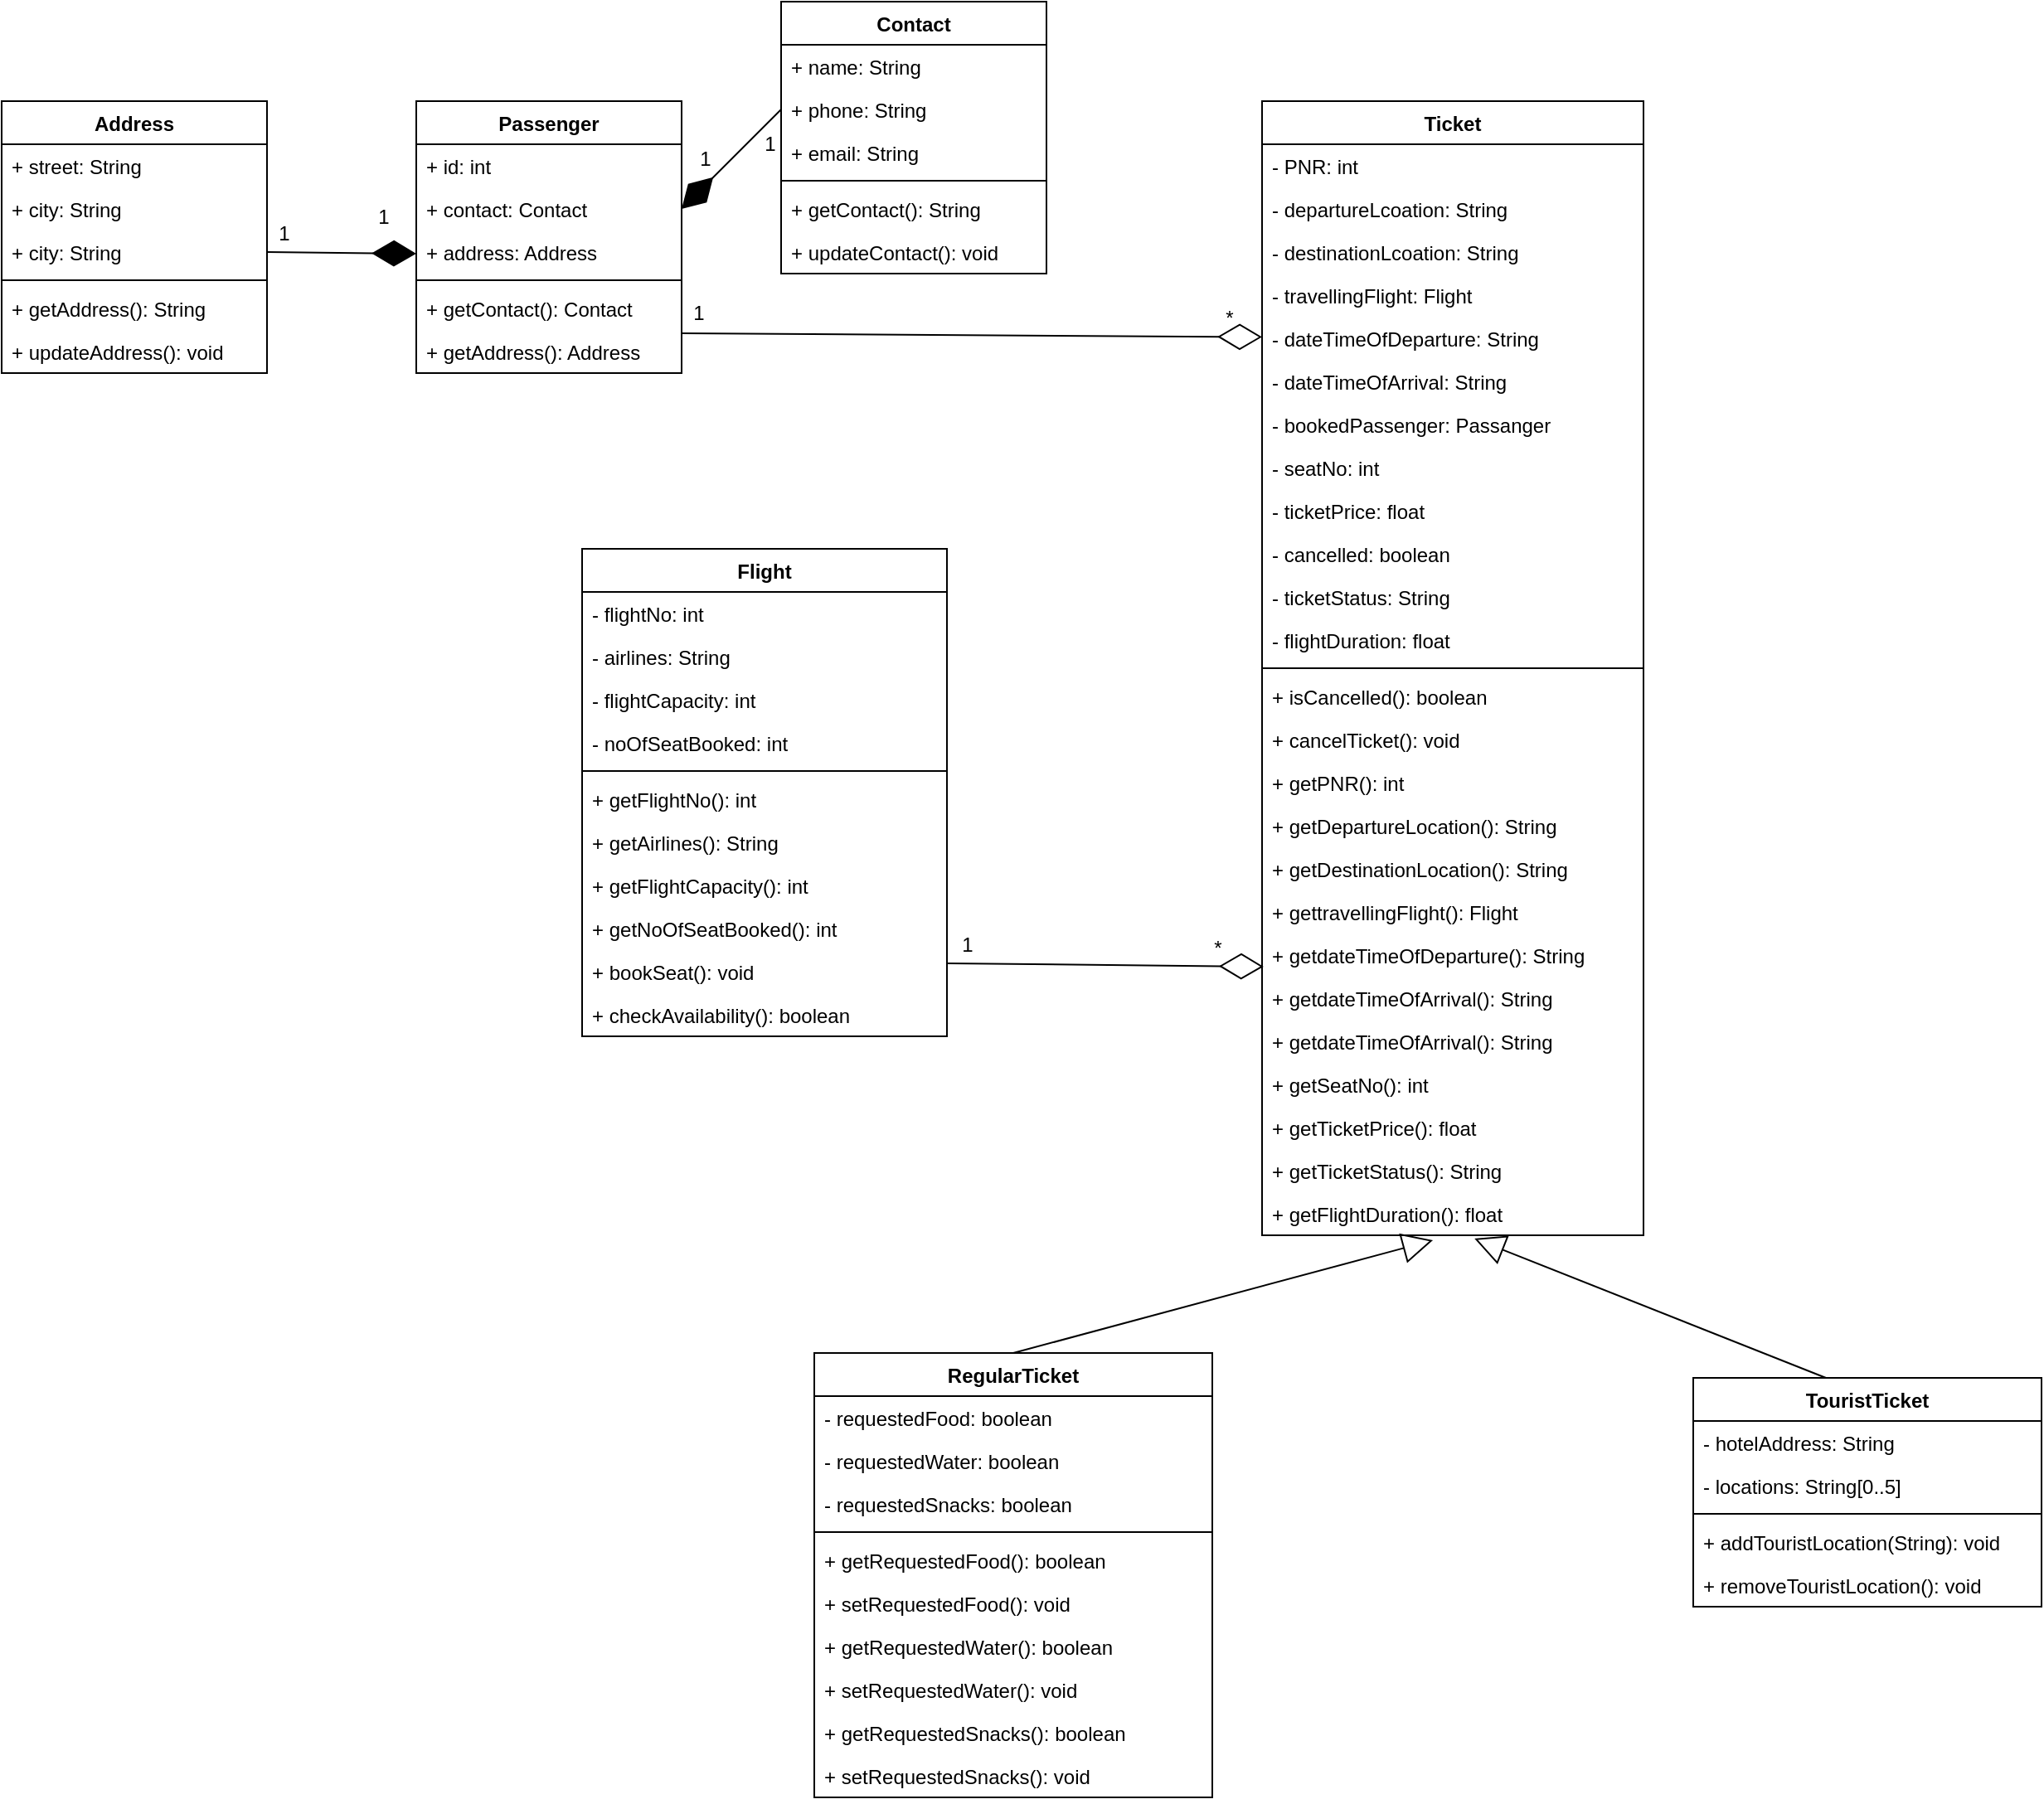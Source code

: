 <mxfile version="15.5.8" type="device"><diagram id="gFTwZwu3S3DwZ4AB7hiA" name="Page-1"><mxGraphModel dx="1837" dy="708" grid="1" gridSize="10" guides="1" tooltips="1" connect="1" arrows="1" fold="1" page="1" pageScale="1" pageWidth="850" pageHeight="1100" math="0" shadow="0"><root><mxCell id="ooJYQm6jYlHkS6XPse4F-0"/><mxCell id="ooJYQm6jYlHkS6XPse4F-1" parent="ooJYQm6jYlHkS6XPse4F-0"/><mxCell id="y-XHb2tvjfFpYCZIQN5m-0" value="Passenger" style="swimlane;fontStyle=1;align=center;verticalAlign=top;childLayout=stackLayout;horizontal=1;startSize=26;horizontalStack=0;resizeParent=1;resizeParentMax=0;resizeLast=0;collapsible=1;marginBottom=0;" vertex="1" parent="ooJYQm6jYlHkS6XPse4F-1"><mxGeometry x="340" y="120" width="160" height="164" as="geometry"/></mxCell><mxCell id="y-XHb2tvjfFpYCZIQN5m-1" value="+ id: int" style="text;strokeColor=none;fillColor=none;align=left;verticalAlign=top;spacingLeft=4;spacingRight=4;overflow=hidden;rotatable=0;points=[[0,0.5],[1,0.5]];portConstraint=eastwest;" vertex="1" parent="y-XHb2tvjfFpYCZIQN5m-0"><mxGeometry y="26" width="160" height="26" as="geometry"/></mxCell><mxCell id="y-XHb2tvjfFpYCZIQN5m-4" value="+ contact: Contact" style="text;strokeColor=none;fillColor=none;align=left;verticalAlign=top;spacingLeft=4;spacingRight=4;overflow=hidden;rotatable=0;points=[[0,0.5],[1,0.5]];portConstraint=eastwest;" vertex="1" parent="y-XHb2tvjfFpYCZIQN5m-0"><mxGeometry y="52" width="160" height="26" as="geometry"/></mxCell><mxCell id="y-XHb2tvjfFpYCZIQN5m-5" value="+ address: Address" style="text;strokeColor=none;fillColor=none;align=left;verticalAlign=top;spacingLeft=4;spacingRight=4;overflow=hidden;rotatable=0;points=[[0,0.5],[1,0.5]];portConstraint=eastwest;" vertex="1" parent="y-XHb2tvjfFpYCZIQN5m-0"><mxGeometry y="78" width="160" height="26" as="geometry"/></mxCell><mxCell id="y-XHb2tvjfFpYCZIQN5m-2" value="" style="line;strokeWidth=1;fillColor=none;align=left;verticalAlign=middle;spacingTop=-1;spacingLeft=3;spacingRight=3;rotatable=0;labelPosition=right;points=[];portConstraint=eastwest;" vertex="1" parent="y-XHb2tvjfFpYCZIQN5m-0"><mxGeometry y="104" width="160" height="8" as="geometry"/></mxCell><mxCell id="y-XHb2tvjfFpYCZIQN5m-3" value="+ getContact(): Contact" style="text;strokeColor=none;fillColor=none;align=left;verticalAlign=top;spacingLeft=4;spacingRight=4;overflow=hidden;rotatable=0;points=[[0,0.5],[1,0.5]];portConstraint=eastwest;" vertex="1" parent="y-XHb2tvjfFpYCZIQN5m-0"><mxGeometry y="112" width="160" height="26" as="geometry"/></mxCell><mxCell id="y-XHb2tvjfFpYCZIQN5m-6" value="+ getAddress(): Address" style="text;strokeColor=none;fillColor=none;align=left;verticalAlign=top;spacingLeft=4;spacingRight=4;overflow=hidden;rotatable=0;points=[[0,0.5],[1,0.5]];portConstraint=eastwest;" vertex="1" parent="y-XHb2tvjfFpYCZIQN5m-0"><mxGeometry y="138" width="160" height="26" as="geometry"/></mxCell><mxCell id="y-XHb2tvjfFpYCZIQN5m-7" value="Address" style="swimlane;fontStyle=1;align=center;verticalAlign=top;childLayout=stackLayout;horizontal=1;startSize=26;horizontalStack=0;resizeParent=1;resizeParentMax=0;resizeLast=0;collapsible=1;marginBottom=0;" vertex="1" parent="ooJYQm6jYlHkS6XPse4F-1"><mxGeometry x="90" y="120" width="160" height="164" as="geometry"/></mxCell><mxCell id="y-XHb2tvjfFpYCZIQN5m-12" value="+ street: String" style="text;strokeColor=none;fillColor=none;align=left;verticalAlign=top;spacingLeft=4;spacingRight=4;overflow=hidden;rotatable=0;points=[[0,0.5],[1,0.5]];portConstraint=eastwest;" vertex="1" parent="y-XHb2tvjfFpYCZIQN5m-7"><mxGeometry y="26" width="160" height="26" as="geometry"/></mxCell><mxCell id="y-XHb2tvjfFpYCZIQN5m-13" value="+ city: String" style="text;strokeColor=none;fillColor=none;align=left;verticalAlign=top;spacingLeft=4;spacingRight=4;overflow=hidden;rotatable=0;points=[[0,0.5],[1,0.5]];portConstraint=eastwest;" vertex="1" parent="y-XHb2tvjfFpYCZIQN5m-7"><mxGeometry y="52" width="160" height="26" as="geometry"/></mxCell><mxCell id="y-XHb2tvjfFpYCZIQN5m-8" value="+ city: String" style="text;strokeColor=none;fillColor=none;align=left;verticalAlign=top;spacingLeft=4;spacingRight=4;overflow=hidden;rotatable=0;points=[[0,0.5],[1,0.5]];portConstraint=eastwest;" vertex="1" parent="y-XHb2tvjfFpYCZIQN5m-7"><mxGeometry y="78" width="160" height="26" as="geometry"/></mxCell><mxCell id="y-XHb2tvjfFpYCZIQN5m-9" value="" style="line;strokeWidth=1;fillColor=none;align=left;verticalAlign=middle;spacingTop=-1;spacingLeft=3;spacingRight=3;rotatable=0;labelPosition=right;points=[];portConstraint=eastwest;" vertex="1" parent="y-XHb2tvjfFpYCZIQN5m-7"><mxGeometry y="104" width="160" height="8" as="geometry"/></mxCell><mxCell id="y-XHb2tvjfFpYCZIQN5m-14" value="+ getAddress(): String" style="text;strokeColor=none;fillColor=none;align=left;verticalAlign=top;spacingLeft=4;spacingRight=4;overflow=hidden;rotatable=0;points=[[0,0.5],[1,0.5]];portConstraint=eastwest;" vertex="1" parent="y-XHb2tvjfFpYCZIQN5m-7"><mxGeometry y="112" width="160" height="26" as="geometry"/></mxCell><mxCell id="y-XHb2tvjfFpYCZIQN5m-10" value="+ updateAddress(): void" style="text;strokeColor=none;fillColor=none;align=left;verticalAlign=top;spacingLeft=4;spacingRight=4;overflow=hidden;rotatable=0;points=[[0,0.5],[1,0.5]];portConstraint=eastwest;" vertex="1" parent="y-XHb2tvjfFpYCZIQN5m-7"><mxGeometry y="138" width="160" height="26" as="geometry"/></mxCell><mxCell id="y-XHb2tvjfFpYCZIQN5m-15" value="" style="endArrow=diamondThin;endFill=1;endSize=24;html=1;rounded=0;exitX=1;exitY=0.5;exitDx=0;exitDy=0;" edge="1" parent="ooJYQm6jYlHkS6XPse4F-1" source="y-XHb2tvjfFpYCZIQN5m-8"><mxGeometry width="160" relative="1" as="geometry"><mxPoint x="270" y="212" as="sourcePoint"/><mxPoint x="340" y="212" as="targetPoint"/></mxGeometry></mxCell><mxCell id="y-XHb2tvjfFpYCZIQN5m-16" value="Contact" style="swimlane;fontStyle=1;align=center;verticalAlign=top;childLayout=stackLayout;horizontal=1;startSize=26;horizontalStack=0;resizeParent=1;resizeParentMax=0;resizeLast=0;collapsible=1;marginBottom=0;" vertex="1" parent="ooJYQm6jYlHkS6XPse4F-1"><mxGeometry x="560" y="60" width="160" height="164" as="geometry"/></mxCell><mxCell id="y-XHb2tvjfFpYCZIQN5m-17" value="+ name: String" style="text;strokeColor=none;fillColor=none;align=left;verticalAlign=top;spacingLeft=4;spacingRight=4;overflow=hidden;rotatable=0;points=[[0,0.5],[1,0.5]];portConstraint=eastwest;" vertex="1" parent="y-XHb2tvjfFpYCZIQN5m-16"><mxGeometry y="26" width="160" height="26" as="geometry"/></mxCell><mxCell id="y-XHb2tvjfFpYCZIQN5m-20" value="+ phone: String" style="text;strokeColor=none;fillColor=none;align=left;verticalAlign=top;spacingLeft=4;spacingRight=4;overflow=hidden;rotatable=0;points=[[0,0.5],[1,0.5]];portConstraint=eastwest;" vertex="1" parent="y-XHb2tvjfFpYCZIQN5m-16"><mxGeometry y="52" width="160" height="26" as="geometry"/></mxCell><mxCell id="y-XHb2tvjfFpYCZIQN5m-21" value="+ email: String" style="text;strokeColor=none;fillColor=none;align=left;verticalAlign=top;spacingLeft=4;spacingRight=4;overflow=hidden;rotatable=0;points=[[0,0.5],[1,0.5]];portConstraint=eastwest;" vertex="1" parent="y-XHb2tvjfFpYCZIQN5m-16"><mxGeometry y="78" width="160" height="26" as="geometry"/></mxCell><mxCell id="y-XHb2tvjfFpYCZIQN5m-18" value="" style="line;strokeWidth=1;fillColor=none;align=left;verticalAlign=middle;spacingTop=-1;spacingLeft=3;spacingRight=3;rotatable=0;labelPosition=right;points=[];portConstraint=eastwest;" vertex="1" parent="y-XHb2tvjfFpYCZIQN5m-16"><mxGeometry y="104" width="160" height="8" as="geometry"/></mxCell><mxCell id="y-XHb2tvjfFpYCZIQN5m-19" value="+ getContact(): String" style="text;strokeColor=none;fillColor=none;align=left;verticalAlign=top;spacingLeft=4;spacingRight=4;overflow=hidden;rotatable=0;points=[[0,0.5],[1,0.5]];portConstraint=eastwest;" vertex="1" parent="y-XHb2tvjfFpYCZIQN5m-16"><mxGeometry y="112" width="160" height="26" as="geometry"/></mxCell><mxCell id="y-XHb2tvjfFpYCZIQN5m-22" value="+ updateContact(): void" style="text;strokeColor=none;fillColor=none;align=left;verticalAlign=top;spacingLeft=4;spacingRight=4;overflow=hidden;rotatable=0;points=[[0,0.5],[1,0.5]];portConstraint=eastwest;" vertex="1" parent="y-XHb2tvjfFpYCZIQN5m-16"><mxGeometry y="138" width="160" height="26" as="geometry"/></mxCell><mxCell id="y-XHb2tvjfFpYCZIQN5m-23" value="" style="endArrow=diamondThin;endFill=1;endSize=24;html=1;rounded=0;exitX=0;exitY=0.5;exitDx=0;exitDy=0;entryX=1;entryY=0.5;entryDx=0;entryDy=0;" edge="1" parent="ooJYQm6jYlHkS6XPse4F-1" source="y-XHb2tvjfFpYCZIQN5m-20" target="y-XHb2tvjfFpYCZIQN5m-4"><mxGeometry width="160" relative="1" as="geometry"><mxPoint x="260" y="221" as="sourcePoint"/><mxPoint x="350" y="222" as="targetPoint"/></mxGeometry></mxCell><mxCell id="y-XHb2tvjfFpYCZIQN5m-25" value="Flight&#10;" style="swimlane;fontStyle=1;align=center;verticalAlign=top;childLayout=stackLayout;horizontal=1;startSize=26;horizontalStack=0;resizeParent=1;resizeParentMax=0;resizeLast=0;collapsible=1;marginBottom=0;" vertex="1" parent="ooJYQm6jYlHkS6XPse4F-1"><mxGeometry x="440" y="390" width="220" height="294" as="geometry"/></mxCell><mxCell id="y-XHb2tvjfFpYCZIQN5m-26" value="- flightNo: int" style="text;strokeColor=none;fillColor=none;align=left;verticalAlign=top;spacingLeft=4;spacingRight=4;overflow=hidden;rotatable=0;points=[[0,0.5],[1,0.5]];portConstraint=eastwest;" vertex="1" parent="y-XHb2tvjfFpYCZIQN5m-25"><mxGeometry y="26" width="220" height="26" as="geometry"/></mxCell><mxCell id="y-XHb2tvjfFpYCZIQN5m-29" value="- airlines: String" style="text;strokeColor=none;fillColor=none;align=left;verticalAlign=top;spacingLeft=4;spacingRight=4;overflow=hidden;rotatable=0;points=[[0,0.5],[1,0.5]];portConstraint=eastwest;" vertex="1" parent="y-XHb2tvjfFpYCZIQN5m-25"><mxGeometry y="52" width="220" height="26" as="geometry"/></mxCell><mxCell id="y-XHb2tvjfFpYCZIQN5m-30" value="- flightCapacity: int" style="text;strokeColor=none;fillColor=none;align=left;verticalAlign=top;spacingLeft=4;spacingRight=4;overflow=hidden;rotatable=0;points=[[0,0.5],[1,0.5]];portConstraint=eastwest;" vertex="1" parent="y-XHb2tvjfFpYCZIQN5m-25"><mxGeometry y="78" width="220" height="26" as="geometry"/></mxCell><mxCell id="y-XHb2tvjfFpYCZIQN5m-32" value="- noOfSeatBooked: int" style="text;strokeColor=none;fillColor=none;align=left;verticalAlign=top;spacingLeft=4;spacingRight=4;overflow=hidden;rotatable=0;points=[[0,0.5],[1,0.5]];portConstraint=eastwest;" vertex="1" parent="y-XHb2tvjfFpYCZIQN5m-25"><mxGeometry y="104" width="220" height="26" as="geometry"/></mxCell><mxCell id="y-XHb2tvjfFpYCZIQN5m-27" value="" style="line;strokeWidth=1;fillColor=none;align=left;verticalAlign=middle;spacingTop=-1;spacingLeft=3;spacingRight=3;rotatable=0;labelPosition=right;points=[];portConstraint=eastwest;" vertex="1" parent="y-XHb2tvjfFpYCZIQN5m-25"><mxGeometry y="130" width="220" height="8" as="geometry"/></mxCell><mxCell id="y-XHb2tvjfFpYCZIQN5m-28" value="+ getFlightNo(): int" style="text;strokeColor=none;fillColor=none;align=left;verticalAlign=top;spacingLeft=4;spacingRight=4;overflow=hidden;rotatable=0;points=[[0,0.5],[1,0.5]];portConstraint=eastwest;" vertex="1" parent="y-XHb2tvjfFpYCZIQN5m-25"><mxGeometry y="138" width="220" height="26" as="geometry"/></mxCell><mxCell id="y-XHb2tvjfFpYCZIQN5m-33" value="+ getAirlines(): String" style="text;strokeColor=none;fillColor=none;align=left;verticalAlign=top;spacingLeft=4;spacingRight=4;overflow=hidden;rotatable=0;points=[[0,0.5],[1,0.5]];portConstraint=eastwest;" vertex="1" parent="y-XHb2tvjfFpYCZIQN5m-25"><mxGeometry y="164" width="220" height="26" as="geometry"/></mxCell><mxCell id="y-XHb2tvjfFpYCZIQN5m-34" value="+ getFlightCapacity(): int" style="text;strokeColor=none;fillColor=none;align=left;verticalAlign=top;spacingLeft=4;spacingRight=4;overflow=hidden;rotatable=0;points=[[0,0.5],[1,0.5]];portConstraint=eastwest;" vertex="1" parent="y-XHb2tvjfFpYCZIQN5m-25"><mxGeometry y="190" width="220" height="26" as="geometry"/></mxCell><mxCell id="y-XHb2tvjfFpYCZIQN5m-35" value="+ getNoOfSeatBooked(): int" style="text;strokeColor=none;fillColor=none;align=left;verticalAlign=top;spacingLeft=4;spacingRight=4;overflow=hidden;rotatable=0;points=[[0,0.5],[1,0.5]];portConstraint=eastwest;" vertex="1" parent="y-XHb2tvjfFpYCZIQN5m-25"><mxGeometry y="216" width="220" height="26" as="geometry"/></mxCell><mxCell id="y-XHb2tvjfFpYCZIQN5m-36" value="+ bookSeat(): void" style="text;strokeColor=none;fillColor=none;align=left;verticalAlign=top;spacingLeft=4;spacingRight=4;overflow=hidden;rotatable=0;points=[[0,0.5],[1,0.5]];portConstraint=eastwest;" vertex="1" parent="y-XHb2tvjfFpYCZIQN5m-25"><mxGeometry y="242" width="220" height="26" as="geometry"/></mxCell><mxCell id="y-XHb2tvjfFpYCZIQN5m-37" value="+ checkAvailability(): boolean" style="text;strokeColor=none;fillColor=none;align=left;verticalAlign=top;spacingLeft=4;spacingRight=4;overflow=hidden;rotatable=0;points=[[0,0.5],[1,0.5]];portConstraint=eastwest;" vertex="1" parent="y-XHb2tvjfFpYCZIQN5m-25"><mxGeometry y="268" width="220" height="26" as="geometry"/></mxCell><mxCell id="y-XHb2tvjfFpYCZIQN5m-38" value="Ticket&#10;" style="swimlane;fontStyle=1;align=center;verticalAlign=top;childLayout=stackLayout;horizontal=1;startSize=26;horizontalStack=0;resizeParent=1;resizeParentMax=0;resizeLast=0;collapsible=1;marginBottom=0;" vertex="1" parent="ooJYQm6jYlHkS6XPse4F-1"><mxGeometry x="850" y="120" width="230" height="684" as="geometry"/></mxCell><mxCell id="y-XHb2tvjfFpYCZIQN5m-39" value="- PNR: int" style="text;strokeColor=none;fillColor=none;align=left;verticalAlign=top;spacingLeft=4;spacingRight=4;overflow=hidden;rotatable=0;points=[[0,0.5],[1,0.5]];portConstraint=eastwest;" vertex="1" parent="y-XHb2tvjfFpYCZIQN5m-38"><mxGeometry y="26" width="230" height="26" as="geometry"/></mxCell><mxCell id="y-XHb2tvjfFpYCZIQN5m-42" value="- departureLcoation: String" style="text;strokeColor=none;fillColor=none;align=left;verticalAlign=top;spacingLeft=4;spacingRight=4;overflow=hidden;rotatable=0;points=[[0,0.5],[1,0.5]];portConstraint=eastwest;" vertex="1" parent="y-XHb2tvjfFpYCZIQN5m-38"><mxGeometry y="52" width="230" height="26" as="geometry"/></mxCell><mxCell id="y-XHb2tvjfFpYCZIQN5m-43" value="- destinationLcoation: String" style="text;strokeColor=none;fillColor=none;align=left;verticalAlign=top;spacingLeft=4;spacingRight=4;overflow=hidden;rotatable=0;points=[[0,0.5],[1,0.5]];portConstraint=eastwest;" vertex="1" parent="y-XHb2tvjfFpYCZIQN5m-38"><mxGeometry y="78" width="230" height="26" as="geometry"/></mxCell><mxCell id="y-XHb2tvjfFpYCZIQN5m-44" value="- travellingFlight: Flight" style="text;strokeColor=none;fillColor=none;align=left;verticalAlign=top;spacingLeft=4;spacingRight=4;overflow=hidden;rotatable=0;points=[[0,0.5],[1,0.5]];portConstraint=eastwest;" vertex="1" parent="y-XHb2tvjfFpYCZIQN5m-38"><mxGeometry y="104" width="230" height="26" as="geometry"/></mxCell><mxCell id="y-XHb2tvjfFpYCZIQN5m-45" value="- dateTimeOfDeparture: String" style="text;strokeColor=none;fillColor=none;align=left;verticalAlign=top;spacingLeft=4;spacingRight=4;overflow=hidden;rotatable=0;points=[[0,0.5],[1,0.5]];portConstraint=eastwest;" vertex="1" parent="y-XHb2tvjfFpYCZIQN5m-38"><mxGeometry y="130" width="230" height="26" as="geometry"/></mxCell><mxCell id="y-XHb2tvjfFpYCZIQN5m-46" value="- dateTimeOfArrival: String" style="text;strokeColor=none;fillColor=none;align=left;verticalAlign=top;spacingLeft=4;spacingRight=4;overflow=hidden;rotatable=0;points=[[0,0.5],[1,0.5]];portConstraint=eastwest;" vertex="1" parent="y-XHb2tvjfFpYCZIQN5m-38"><mxGeometry y="156" width="230" height="26" as="geometry"/></mxCell><mxCell id="y-XHb2tvjfFpYCZIQN5m-47" value="- bookedPassenger: Passanger" style="text;strokeColor=none;fillColor=none;align=left;verticalAlign=top;spacingLeft=4;spacingRight=4;overflow=hidden;rotatable=0;points=[[0,0.5],[1,0.5]];portConstraint=eastwest;" vertex="1" parent="y-XHb2tvjfFpYCZIQN5m-38"><mxGeometry y="182" width="230" height="26" as="geometry"/></mxCell><mxCell id="y-XHb2tvjfFpYCZIQN5m-48" value="- seatNo: int" style="text;strokeColor=none;fillColor=none;align=left;verticalAlign=top;spacingLeft=4;spacingRight=4;overflow=hidden;rotatable=0;points=[[0,0.5],[1,0.5]];portConstraint=eastwest;" vertex="1" parent="y-XHb2tvjfFpYCZIQN5m-38"><mxGeometry y="208" width="230" height="26" as="geometry"/></mxCell><mxCell id="y-XHb2tvjfFpYCZIQN5m-49" value="- ticketPrice: float" style="text;strokeColor=none;fillColor=none;align=left;verticalAlign=top;spacingLeft=4;spacingRight=4;overflow=hidden;rotatable=0;points=[[0,0.5],[1,0.5]];portConstraint=eastwest;" vertex="1" parent="y-XHb2tvjfFpYCZIQN5m-38"><mxGeometry y="234" width="230" height="26" as="geometry"/></mxCell><mxCell id="y-XHb2tvjfFpYCZIQN5m-50" value="- cancelled: boolean" style="text;strokeColor=none;fillColor=none;align=left;verticalAlign=top;spacingLeft=4;spacingRight=4;overflow=hidden;rotatable=0;points=[[0,0.5],[1,0.5]];portConstraint=eastwest;" vertex="1" parent="y-XHb2tvjfFpYCZIQN5m-38"><mxGeometry y="260" width="230" height="26" as="geometry"/></mxCell><mxCell id="y-XHb2tvjfFpYCZIQN5m-51" value="- ticketStatus: String" style="text;strokeColor=none;fillColor=none;align=left;verticalAlign=top;spacingLeft=4;spacingRight=4;overflow=hidden;rotatable=0;points=[[0,0.5],[1,0.5]];portConstraint=eastwest;" vertex="1" parent="y-XHb2tvjfFpYCZIQN5m-38"><mxGeometry y="286" width="230" height="26" as="geometry"/></mxCell><mxCell id="y-XHb2tvjfFpYCZIQN5m-52" value="- flightDuration: float" style="text;strokeColor=none;fillColor=none;align=left;verticalAlign=top;spacingLeft=4;spacingRight=4;overflow=hidden;rotatable=0;points=[[0,0.5],[1,0.5]];portConstraint=eastwest;" vertex="1" parent="y-XHb2tvjfFpYCZIQN5m-38"><mxGeometry y="312" width="230" height="26" as="geometry"/></mxCell><mxCell id="y-XHb2tvjfFpYCZIQN5m-40" value="" style="line;strokeWidth=1;fillColor=none;align=left;verticalAlign=middle;spacingTop=-1;spacingLeft=3;spacingRight=3;rotatable=0;labelPosition=right;points=[];portConstraint=eastwest;" vertex="1" parent="y-XHb2tvjfFpYCZIQN5m-38"><mxGeometry y="338" width="230" height="8" as="geometry"/></mxCell><mxCell id="y-XHb2tvjfFpYCZIQN5m-41" value="+ isCancelled(): boolean" style="text;strokeColor=none;fillColor=none;align=left;verticalAlign=top;spacingLeft=4;spacingRight=4;overflow=hidden;rotatable=0;points=[[0,0.5],[1,0.5]];portConstraint=eastwest;" vertex="1" parent="y-XHb2tvjfFpYCZIQN5m-38"><mxGeometry y="346" width="230" height="26" as="geometry"/></mxCell><mxCell id="y-XHb2tvjfFpYCZIQN5m-53" value="+ cancelTicket(): void" style="text;strokeColor=none;fillColor=none;align=left;verticalAlign=top;spacingLeft=4;spacingRight=4;overflow=hidden;rotatable=0;points=[[0,0.5],[1,0.5]];portConstraint=eastwest;" vertex="1" parent="y-XHb2tvjfFpYCZIQN5m-38"><mxGeometry y="372" width="230" height="26" as="geometry"/></mxCell><mxCell id="y-XHb2tvjfFpYCZIQN5m-54" value="+ getPNR(): int" style="text;strokeColor=none;fillColor=none;align=left;verticalAlign=top;spacingLeft=4;spacingRight=4;overflow=hidden;rotatable=0;points=[[0,0.5],[1,0.5]];portConstraint=eastwest;" vertex="1" parent="y-XHb2tvjfFpYCZIQN5m-38"><mxGeometry y="398" width="230" height="26" as="geometry"/></mxCell><mxCell id="y-XHb2tvjfFpYCZIQN5m-55" value="+ getDepartureLocation(): String" style="text;strokeColor=none;fillColor=none;align=left;verticalAlign=top;spacingLeft=4;spacingRight=4;overflow=hidden;rotatable=0;points=[[0,0.5],[1,0.5]];portConstraint=eastwest;" vertex="1" parent="y-XHb2tvjfFpYCZIQN5m-38"><mxGeometry y="424" width="230" height="26" as="geometry"/></mxCell><mxCell id="y-XHb2tvjfFpYCZIQN5m-56" value="+ getDestinationLocation(): String" style="text;strokeColor=none;fillColor=none;align=left;verticalAlign=top;spacingLeft=4;spacingRight=4;overflow=hidden;rotatable=0;points=[[0,0.5],[1,0.5]];portConstraint=eastwest;" vertex="1" parent="y-XHb2tvjfFpYCZIQN5m-38"><mxGeometry y="450" width="230" height="26" as="geometry"/></mxCell><mxCell id="y-XHb2tvjfFpYCZIQN5m-57" value="+ gettravellingFlight(): Flight" style="text;strokeColor=none;fillColor=none;align=left;verticalAlign=top;spacingLeft=4;spacingRight=4;overflow=hidden;rotatable=0;points=[[0,0.5],[1,0.5]];portConstraint=eastwest;" vertex="1" parent="y-XHb2tvjfFpYCZIQN5m-38"><mxGeometry y="476" width="230" height="26" as="geometry"/></mxCell><mxCell id="y-XHb2tvjfFpYCZIQN5m-58" value="+ getdateTimeOfDeparture(): String" style="text;strokeColor=none;fillColor=none;align=left;verticalAlign=top;spacingLeft=4;spacingRight=4;overflow=hidden;rotatable=0;points=[[0,0.5],[1,0.5]];portConstraint=eastwest;" vertex="1" parent="y-XHb2tvjfFpYCZIQN5m-38"><mxGeometry y="502" width="230" height="26" as="geometry"/></mxCell><mxCell id="y-XHb2tvjfFpYCZIQN5m-59" value="+ getdateTimeOfArrival(): String" style="text;strokeColor=none;fillColor=none;align=left;verticalAlign=top;spacingLeft=4;spacingRight=4;overflow=hidden;rotatable=0;points=[[0,0.5],[1,0.5]];portConstraint=eastwest;" vertex="1" parent="y-XHb2tvjfFpYCZIQN5m-38"><mxGeometry y="528" width="230" height="26" as="geometry"/></mxCell><mxCell id="y-XHb2tvjfFpYCZIQN5m-60" value="+ getdateTimeOfArrival(): String" style="text;strokeColor=none;fillColor=none;align=left;verticalAlign=top;spacingLeft=4;spacingRight=4;overflow=hidden;rotatable=0;points=[[0,0.5],[1,0.5]];portConstraint=eastwest;" vertex="1" parent="y-XHb2tvjfFpYCZIQN5m-38"><mxGeometry y="554" width="230" height="26" as="geometry"/></mxCell><mxCell id="y-XHb2tvjfFpYCZIQN5m-61" value="+ getSeatNo(): int" style="text;strokeColor=none;fillColor=none;align=left;verticalAlign=top;spacingLeft=4;spacingRight=4;overflow=hidden;rotatable=0;points=[[0,0.5],[1,0.5]];portConstraint=eastwest;" vertex="1" parent="y-XHb2tvjfFpYCZIQN5m-38"><mxGeometry y="580" width="230" height="26" as="geometry"/></mxCell><mxCell id="y-XHb2tvjfFpYCZIQN5m-62" value="+ getTicketPrice(): float" style="text;strokeColor=none;fillColor=none;align=left;verticalAlign=top;spacingLeft=4;spacingRight=4;overflow=hidden;rotatable=0;points=[[0,0.5],[1,0.5]];portConstraint=eastwest;" vertex="1" parent="y-XHb2tvjfFpYCZIQN5m-38"><mxGeometry y="606" width="230" height="26" as="geometry"/></mxCell><mxCell id="y-XHb2tvjfFpYCZIQN5m-63" value="+ getTicketStatus(): String" style="text;strokeColor=none;fillColor=none;align=left;verticalAlign=top;spacingLeft=4;spacingRight=4;overflow=hidden;rotatable=0;points=[[0,0.5],[1,0.5]];portConstraint=eastwest;" vertex="1" parent="y-XHb2tvjfFpYCZIQN5m-38"><mxGeometry y="632" width="230" height="26" as="geometry"/></mxCell><mxCell id="y-XHb2tvjfFpYCZIQN5m-64" value="+ getFlightDuration(): float" style="text;strokeColor=none;fillColor=none;align=left;verticalAlign=top;spacingLeft=4;spacingRight=4;overflow=hidden;rotatable=0;points=[[0,0.5],[1,0.5]];portConstraint=eastwest;" vertex="1" parent="y-XHb2tvjfFpYCZIQN5m-38"><mxGeometry y="658" width="230" height="26" as="geometry"/></mxCell><mxCell id="y-XHb2tvjfFpYCZIQN5m-65" value="RegularTicket" style="swimlane;fontStyle=1;align=center;verticalAlign=top;childLayout=stackLayout;horizontal=1;startSize=26;horizontalStack=0;resizeParent=1;resizeParentMax=0;resizeLast=0;collapsible=1;marginBottom=0;" vertex="1" parent="ooJYQm6jYlHkS6XPse4F-1"><mxGeometry x="580" y="875" width="240" height="268" as="geometry"/></mxCell><mxCell id="y-XHb2tvjfFpYCZIQN5m-66" value="- requestedFood: boolean" style="text;strokeColor=none;fillColor=none;align=left;verticalAlign=top;spacingLeft=4;spacingRight=4;overflow=hidden;rotatable=0;points=[[0,0.5],[1,0.5]];portConstraint=eastwest;" vertex="1" parent="y-XHb2tvjfFpYCZIQN5m-65"><mxGeometry y="26" width="240" height="26" as="geometry"/></mxCell><mxCell id="y-XHb2tvjfFpYCZIQN5m-69" value="- requestedWater: boolean" style="text;strokeColor=none;fillColor=none;align=left;verticalAlign=top;spacingLeft=4;spacingRight=4;overflow=hidden;rotatable=0;points=[[0,0.5],[1,0.5]];portConstraint=eastwest;" vertex="1" parent="y-XHb2tvjfFpYCZIQN5m-65"><mxGeometry y="52" width="240" height="26" as="geometry"/></mxCell><mxCell id="y-XHb2tvjfFpYCZIQN5m-70" value="- requestedSnacks: boolean" style="text;strokeColor=none;fillColor=none;align=left;verticalAlign=top;spacingLeft=4;spacingRight=4;overflow=hidden;rotatable=0;points=[[0,0.5],[1,0.5]];portConstraint=eastwest;" vertex="1" parent="y-XHb2tvjfFpYCZIQN5m-65"><mxGeometry y="78" width="240" height="26" as="geometry"/></mxCell><mxCell id="y-XHb2tvjfFpYCZIQN5m-67" value="" style="line;strokeWidth=1;fillColor=none;align=left;verticalAlign=middle;spacingTop=-1;spacingLeft=3;spacingRight=3;rotatable=0;labelPosition=right;points=[];portConstraint=eastwest;" vertex="1" parent="y-XHb2tvjfFpYCZIQN5m-65"><mxGeometry y="104" width="240" height="8" as="geometry"/></mxCell><mxCell id="y-XHb2tvjfFpYCZIQN5m-68" value="+ getRequestedFood(): boolean" style="text;strokeColor=none;fillColor=none;align=left;verticalAlign=top;spacingLeft=4;spacingRight=4;overflow=hidden;rotatable=0;points=[[0,0.5],[1,0.5]];portConstraint=eastwest;" vertex="1" parent="y-XHb2tvjfFpYCZIQN5m-65"><mxGeometry y="112" width="240" height="26" as="geometry"/></mxCell><mxCell id="y-XHb2tvjfFpYCZIQN5m-77" value="+ setRequestedFood(): void" style="text;strokeColor=none;fillColor=none;align=left;verticalAlign=top;spacingLeft=4;spacingRight=4;overflow=hidden;rotatable=0;points=[[0,0.5],[1,0.5]];portConstraint=eastwest;" vertex="1" parent="y-XHb2tvjfFpYCZIQN5m-65"><mxGeometry y="138" width="240" height="26" as="geometry"/></mxCell><mxCell id="y-XHb2tvjfFpYCZIQN5m-71" value="+ getRequestedWater(): boolean" style="text;strokeColor=none;fillColor=none;align=left;verticalAlign=top;spacingLeft=4;spacingRight=4;overflow=hidden;rotatable=0;points=[[0,0.5],[1,0.5]];portConstraint=eastwest;" vertex="1" parent="y-XHb2tvjfFpYCZIQN5m-65"><mxGeometry y="164" width="240" height="26" as="geometry"/></mxCell><mxCell id="y-XHb2tvjfFpYCZIQN5m-78" value="+ setRequestedWater(): void" style="text;strokeColor=none;fillColor=none;align=left;verticalAlign=top;spacingLeft=4;spacingRight=4;overflow=hidden;rotatable=0;points=[[0,0.5],[1,0.5]];portConstraint=eastwest;" vertex="1" parent="y-XHb2tvjfFpYCZIQN5m-65"><mxGeometry y="190" width="240" height="26" as="geometry"/></mxCell><mxCell id="y-XHb2tvjfFpYCZIQN5m-72" value="+ getRequestedSnacks(): boolean" style="text;strokeColor=none;fillColor=none;align=left;verticalAlign=top;spacingLeft=4;spacingRight=4;overflow=hidden;rotatable=0;points=[[0,0.5],[1,0.5]];portConstraint=eastwest;" vertex="1" parent="y-XHb2tvjfFpYCZIQN5m-65"><mxGeometry y="216" width="240" height="26" as="geometry"/></mxCell><mxCell id="y-XHb2tvjfFpYCZIQN5m-79" value="+ setRequestedSnacks(): void" style="text;strokeColor=none;fillColor=none;align=left;verticalAlign=top;spacingLeft=4;spacingRight=4;overflow=hidden;rotatable=0;points=[[0,0.5],[1,0.5]];portConstraint=eastwest;" vertex="1" parent="y-XHb2tvjfFpYCZIQN5m-65"><mxGeometry y="242" width="240" height="26" as="geometry"/></mxCell><mxCell id="y-XHb2tvjfFpYCZIQN5m-73" value="TouristTicket" style="swimlane;fontStyle=1;align=center;verticalAlign=top;childLayout=stackLayout;horizontal=1;startSize=26;horizontalStack=0;resizeParent=1;resizeParentMax=0;resizeLast=0;collapsible=1;marginBottom=0;" vertex="1" parent="ooJYQm6jYlHkS6XPse4F-1"><mxGeometry x="1110" y="890" width="210" height="138" as="geometry"/></mxCell><mxCell id="y-XHb2tvjfFpYCZIQN5m-74" value="- hotelAddress: String" style="text;strokeColor=none;fillColor=none;align=left;verticalAlign=top;spacingLeft=4;spacingRight=4;overflow=hidden;rotatable=0;points=[[0,0.5],[1,0.5]];portConstraint=eastwest;" vertex="1" parent="y-XHb2tvjfFpYCZIQN5m-73"><mxGeometry y="26" width="210" height="26" as="geometry"/></mxCell><mxCell id="y-XHb2tvjfFpYCZIQN5m-80" value="- locations: String[0..5]" style="text;strokeColor=none;fillColor=none;align=left;verticalAlign=top;spacingLeft=4;spacingRight=4;overflow=hidden;rotatable=0;points=[[0,0.5],[1,0.5]];portConstraint=eastwest;" vertex="1" parent="y-XHb2tvjfFpYCZIQN5m-73"><mxGeometry y="52" width="210" height="26" as="geometry"/></mxCell><mxCell id="y-XHb2tvjfFpYCZIQN5m-75" value="" style="line;strokeWidth=1;fillColor=none;align=left;verticalAlign=middle;spacingTop=-1;spacingLeft=3;spacingRight=3;rotatable=0;labelPosition=right;points=[];portConstraint=eastwest;" vertex="1" parent="y-XHb2tvjfFpYCZIQN5m-73"><mxGeometry y="78" width="210" height="8" as="geometry"/></mxCell><mxCell id="y-XHb2tvjfFpYCZIQN5m-76" value="+ addTouristLocation(String): void" style="text;strokeColor=none;fillColor=none;align=left;verticalAlign=top;spacingLeft=4;spacingRight=4;overflow=hidden;rotatable=0;points=[[0,0.5],[1,0.5]];portConstraint=eastwest;" vertex="1" parent="y-XHb2tvjfFpYCZIQN5m-73"><mxGeometry y="86" width="210" height="26" as="geometry"/></mxCell><mxCell id="y-XHb2tvjfFpYCZIQN5m-81" value="+ removeTouristLocation(): void" style="text;strokeColor=none;fillColor=none;align=left;verticalAlign=top;spacingLeft=4;spacingRight=4;overflow=hidden;rotatable=0;points=[[0,0.5],[1,0.5]];portConstraint=eastwest;" vertex="1" parent="y-XHb2tvjfFpYCZIQN5m-73"><mxGeometry y="112" width="210" height="26" as="geometry"/></mxCell><mxCell id="y-XHb2tvjfFpYCZIQN5m-82" value="" style="endArrow=block;endSize=16;endFill=0;html=1;rounded=0;exitX=0.5;exitY=0;exitDx=0;exitDy=0;entryX=0.448;entryY=1.115;entryDx=0;entryDy=0;entryPerimeter=0;" edge="1" parent="ooJYQm6jYlHkS6XPse4F-1" source="y-XHb2tvjfFpYCZIQN5m-65" target="y-XHb2tvjfFpYCZIQN5m-64"><mxGeometry width="160" relative="1" as="geometry"><mxPoint x="770" y="800" as="sourcePoint"/><mxPoint x="930" y="800" as="targetPoint"/></mxGeometry></mxCell><mxCell id="y-XHb2tvjfFpYCZIQN5m-83" value="" style="endArrow=block;endSize=16;endFill=0;html=1;rounded=0;exitX=0.381;exitY=0;exitDx=0;exitDy=0;entryX=0.557;entryY=1.077;entryDx=0;entryDy=0;entryPerimeter=0;exitPerimeter=0;" edge="1" parent="ooJYQm6jYlHkS6XPse4F-1" source="y-XHb2tvjfFpYCZIQN5m-73" target="y-XHb2tvjfFpYCZIQN5m-64"><mxGeometry width="160" relative="1" as="geometry"><mxPoint x="710" y="885" as="sourcePoint"/><mxPoint x="963.04" y="816.99" as="targetPoint"/></mxGeometry></mxCell><mxCell id="y-XHb2tvjfFpYCZIQN5m-84" value="" style="endArrow=diamondThin;endFill=0;endSize=24;html=1;rounded=0;entryX=0.004;entryY=0.769;entryDx=0;entryDy=0;entryPerimeter=0;" edge="1" parent="ooJYQm6jYlHkS6XPse4F-1" target="y-XHb2tvjfFpYCZIQN5m-58"><mxGeometry width="160" relative="1" as="geometry"><mxPoint x="660" y="640" as="sourcePoint"/><mxPoint x="820" y="640" as="targetPoint"/></mxGeometry></mxCell><mxCell id="y-XHb2tvjfFpYCZIQN5m-85" value="" style="endArrow=diamondThin;endFill=0;endSize=24;html=1;rounded=0;" edge="1" parent="ooJYQm6jYlHkS6XPse4F-1" target="y-XHb2tvjfFpYCZIQN5m-45"><mxGeometry width="160" relative="1" as="geometry"><mxPoint x="500" y="260" as="sourcePoint"/><mxPoint x="660" y="260" as="targetPoint"/></mxGeometry></mxCell><mxCell id="y-XHb2tvjfFpYCZIQN5m-86" value="1" style="text;html=1;align=center;verticalAlign=middle;resizable=0;points=[];autosize=1;strokeColor=none;fillColor=none;" vertex="1" parent="ooJYQm6jYlHkS6XPse4F-1"><mxGeometry x="500" y="238" width="20" height="20" as="geometry"/></mxCell><mxCell id="y-XHb2tvjfFpYCZIQN5m-87" value="*&lt;br&gt;" style="text;html=1;align=center;verticalAlign=middle;resizable=0;points=[];autosize=1;strokeColor=none;fillColor=none;" vertex="1" parent="ooJYQm6jYlHkS6XPse4F-1"><mxGeometry x="820" y="241" width="20" height="20" as="geometry"/></mxCell><mxCell id="y-XHb2tvjfFpYCZIQN5m-89" value="1" style="text;html=1;align=center;verticalAlign=middle;resizable=0;points=[];autosize=1;strokeColor=none;fillColor=none;" vertex="1" parent="ooJYQm6jYlHkS6XPse4F-1"><mxGeometry x="250" y="190" width="20" height="20" as="geometry"/></mxCell><mxCell id="y-XHb2tvjfFpYCZIQN5m-90" value="1&lt;br&gt;" style="text;html=1;align=center;verticalAlign=middle;resizable=0;points=[];autosize=1;strokeColor=none;fillColor=none;" vertex="1" parent="ooJYQm6jYlHkS6XPse4F-1"><mxGeometry x="310" y="180" width="20" height="20" as="geometry"/></mxCell><mxCell id="y-XHb2tvjfFpYCZIQN5m-91" value="1&lt;br&gt;" style="text;html=1;align=center;verticalAlign=middle;resizable=0;points=[];autosize=1;strokeColor=none;fillColor=none;" vertex="1" parent="ooJYQm6jYlHkS6XPse4F-1"><mxGeometry x="504" y="145" width="20" height="20" as="geometry"/></mxCell><mxCell id="y-XHb2tvjfFpYCZIQN5m-92" value="1&lt;br&gt;" style="text;html=1;align=center;verticalAlign=middle;resizable=0;points=[];autosize=1;strokeColor=none;fillColor=none;" vertex="1" parent="ooJYQm6jYlHkS6XPse4F-1"><mxGeometry x="543" y="136" width="20" height="20" as="geometry"/></mxCell><mxCell id="y-XHb2tvjfFpYCZIQN5m-93" value="1&lt;br&gt;" style="text;html=1;align=center;verticalAlign=middle;resizable=0;points=[];autosize=1;strokeColor=none;fillColor=none;" vertex="1" parent="ooJYQm6jYlHkS6XPse4F-1"><mxGeometry x="662" y="619" width="20" height="20" as="geometry"/></mxCell><mxCell id="y-XHb2tvjfFpYCZIQN5m-94" value="*&lt;br&gt;" style="text;html=1;align=center;verticalAlign=middle;resizable=0;points=[];autosize=1;strokeColor=none;fillColor=none;" vertex="1" parent="ooJYQm6jYlHkS6XPse4F-1"><mxGeometry x="813" y="621" width="20" height="20" as="geometry"/></mxCell></root></mxGraphModel></diagram></mxfile>